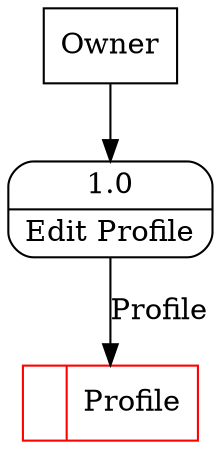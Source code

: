 digraph dfd2{ 
node[shape=record]
200 [label="<f0>  |<f1> Profile " color=red];
201 [label="Owner" shape=box];
202 [label="{<f0> 1.0|<f1> Edit Profile }" shape=Mrecord];
201 -> 202
202 -> 200 [label="Profile"]
}